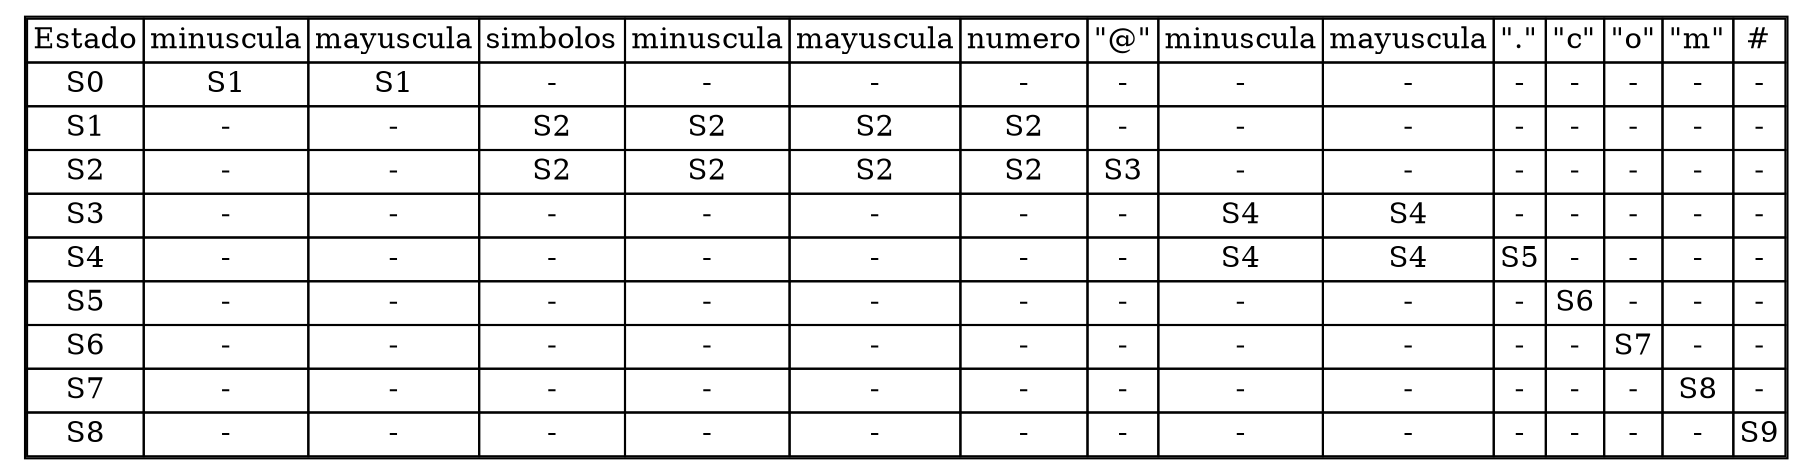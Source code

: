 digraph G {
  node [shape=plaintext]
title ="Tabla de transiciones"
  table [label=<
    <table border='1' cellspacing='0'>
      <tr>
        <td>Estado</td>
        <td>minuscula</td>
        <td>mayuscula</td>
        <td>simbolos</td>
        <td>minuscula</td>
        <td>mayuscula</td>
        <td>numero</td>
        <td>"@"</td>
        <td>minuscula</td>
        <td>mayuscula</td>
        <td>"."</td>
        <td>"c"</td>
        <td>"o"</td>
        <td>"m"</td>
        <td>#</td>
      </tr>
      <tr>
        <td>S0</td>
        <td>S1</td>
        <td>S1</td>
        <td>-</td>
        <td>-</td>
        <td>-</td>
        <td>-</td>
        <td>-</td>
        <td>-</td>
        <td>-</td>
        <td>-</td>
        <td>-</td>
        <td>-</td>
        <td>-</td>
        <td>-</td>
      </tr>
      <tr>
        <td>S1</td>
        <td>-</td>
        <td>-</td>
        <td>S2</td>
        <td>S2</td>
        <td>S2</td>
        <td>S2</td>
        <td>-</td>
        <td>-</td>
        <td>-</td>
        <td>-</td>
        <td>-</td>
        <td>-</td>
        <td>-</td>
        <td>-</td>
      </tr>
      <tr>
        <td>S2</td>
        <td>-</td>
        <td>-</td>
        <td>S2</td>
        <td>S2</td>
        <td>S2</td>
        <td>S2</td>
        <td>S3</td>
        <td>-</td>
        <td>-</td>
        <td>-</td>
        <td>-</td>
        <td>-</td>
        <td>-</td>
        <td>-</td>
      </tr>
      <tr>
        <td>S3</td>
        <td>-</td>
        <td>-</td>
        <td>-</td>
        <td>-</td>
        <td>-</td>
        <td>-</td>
        <td>-</td>
        <td>S4</td>
        <td>S4</td>
        <td>-</td>
        <td>-</td>
        <td>-</td>
        <td>-</td>
        <td>-</td>
      </tr>
      <tr>
        <td>S4</td>
        <td>-</td>
        <td>-</td>
        <td>-</td>
        <td>-</td>
        <td>-</td>
        <td>-</td>
        <td>-</td>
        <td>S4</td>
        <td>S4</td>
        <td>S5</td>
        <td>-</td>
        <td>-</td>
        <td>-</td>
        <td>-</td>
      </tr>
      <tr>
        <td>S5</td>
        <td>-</td>
        <td>-</td>
        <td>-</td>
        <td>-</td>
        <td>-</td>
        <td>-</td>
        <td>-</td>
        <td>-</td>
        <td>-</td>
        <td>-</td>
        <td>S6</td>
        <td>-</td>
        <td>-</td>
        <td>-</td>
      </tr>
      <tr>
        <td>S6</td>
        <td>-</td>
        <td>-</td>
        <td>-</td>
        <td>-</td>
        <td>-</td>
        <td>-</td>
        <td>-</td>
        <td>-</td>
        <td>-</td>
        <td>-</td>
        <td>-</td>
        <td>S7</td>
        <td>-</td>
        <td>-</td>
      </tr>
      <tr>
        <td>S7</td>
        <td>-</td>
        <td>-</td>
        <td>-</td>
        <td>-</td>
        <td>-</td>
        <td>-</td>
        <td>-</td>
        <td>-</td>
        <td>-</td>
        <td>-</td>
        <td>-</td>
        <td>-</td>
        <td>S8</td>
        <td>-</td>
      </tr>
      <tr>
        <td>S8</td>
        <td>-</td>
        <td>-</td>
        <td>-</td>
        <td>-</td>
        <td>-</td>
        <td>-</td>
        <td>-</td>
        <td>-</td>
        <td>-</td>
        <td>-</td>
        <td>-</td>
        <td>-</td>
        <td>-</td>
        <td>S9</td>
      </tr>
    </table>
  >]
}
